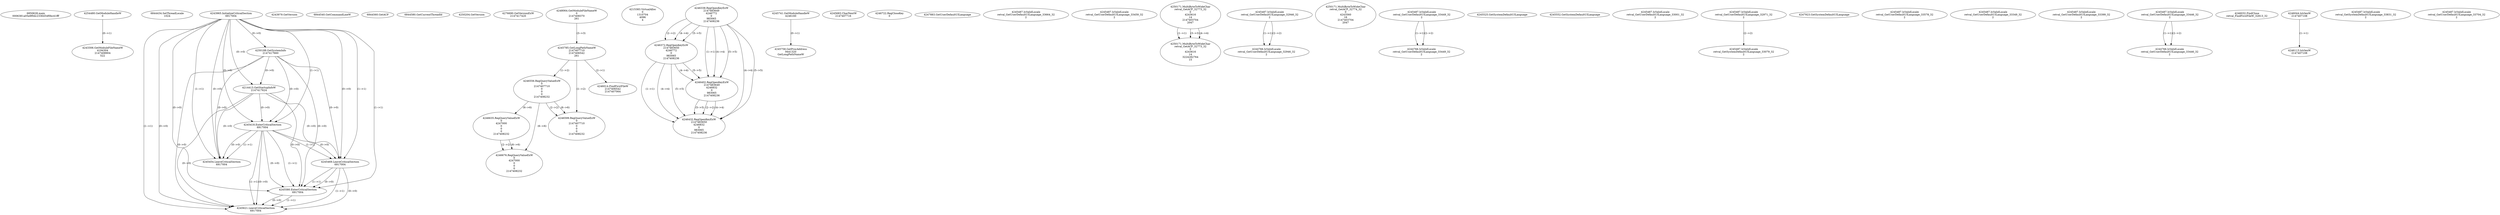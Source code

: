 // Global SCDG with merge call
digraph {
	0 [label="6850628.main
0006381a05e9f0dc2336454f0bc41fff"]
	1 [label="4254480.GetModuleHandleW
0"]
	2 [label="6844434.SetThreadLocale
1024"]
	3 [label="4243965.InitializeCriticalSection
6917004"]
	4 [label="4243979.GetVersion
"]
	5 [label="4250188.GetSystemInfo
2147417660"]
	3 -> 5 [label="(0-->0)"]
	6 [label="6844540.GetCommandLineW
"]
	7 [label="4214413.GetStartupInfoW
2147417624"]
	3 -> 7 [label="(0-->0)"]
	5 -> 7 [label="(0-->0)"]
	8 [label="6844560.GetACP
"]
	9 [label="6844580.GetCurrentThreadId
"]
	10 [label="4250204.GetVersion
"]
	11 [label="4276690.GetVersionExW
2147417420"]
	12 [label="4243306.GetModuleFileNameW
4194304
2147408904
522"]
	1 -> 12 [label="(0-->1)"]
	13 [label="4248064.GetModuleFileNameW
0
2147408370
261"]
	14 [label="4215383.VirtualAlloc
0
1310704
4096
4"]
	15 [label="4246338.RegOpenKeyExW
2147483649
4246772
0
983065
2147408236"]
	16 [label="4246372.RegOpenKeyExW
2147483650
4246772
0
983065
2147408236"]
	15 -> 16 [label="(2-->2)"]
	15 -> 16 [label="(4-->4)"]
	15 -> 16 [label="(5-->5)"]
	17 [label="4246402.RegOpenKeyExW
2147483649
4246832
0
983065
2147408236"]
	15 -> 17 [label="(1-->1)"]
	15 -> 17 [label="(4-->4)"]
	16 -> 17 [label="(4-->4)"]
	15 -> 17 [label="(5-->5)"]
	16 -> 17 [label="(5-->5)"]
	18 [label="4245741.GetModuleHandleW
4246160"]
	19 [label="4245758.GetProcAddress
9441320
GetLongPathNameW"]
	18 -> 19 [label="(0-->1)"]
	20 [label="4245785.GetLongPathNameW
2147407710
2147406542
261"]
	13 -> 20 [label="(3-->3)"]
	21 [label="4245683.CharNextW
2147407716"]
	22 [label="4246556.RegQueryValueExW
0
2147407710
0
0
0
2147408232"]
	20 -> 22 [label="(1-->2)"]
	23 [label="4246635.RegQueryValueExW
0
4247000
0
0
0
2147408232"]
	22 -> 23 [label="(6-->6)"]
	24 [label="4246722.RegCloseKey
0"]
	25 [label="4247883.GetUserDefaultUILanguage
"]
	26 [label="4245418.EnterCriticalSection
6917004"]
	3 -> 26 [label="(1-->1)"]
	3 -> 26 [label="(0-->0)"]
	5 -> 26 [label="(0-->0)"]
	7 -> 26 [label="(0-->0)"]
	27 [label="4245469.LeaveCriticalSection
6917004"]
	3 -> 27 [label="(1-->1)"]
	26 -> 27 [label="(1-->1)"]
	3 -> 27 [label="(0-->0)"]
	5 -> 27 [label="(0-->0)"]
	7 -> 27 [label="(0-->0)"]
	26 -> 27 [label="(0-->0)"]
	28 [label="4245487.IsValidLocale
retval_GetUserDefaultUILanguage_33664_32
2"]
	29 [label="4246676.RegQueryValueExW
0
4247000
0
0
0
2147408232"]
	23 -> 29 [label="(2-->2)"]
	22 -> 29 [label="(6-->6)"]
	23 -> 29 [label="(6-->6)"]
	30 [label="4245487.IsValidLocale
retval_GetUserDefaultUILanguage_33459_32
2"]
	31 [label="4250171.MultiByteToWideChar
retval_GetACP_32773_32
0
4243616
14
2147403704
2047"]
	32 [label="4250171.MultiByteToWideChar
retval_GetACP_32773_32
0
4243616
14
3224282764
15"]
	31 -> 32 [label="(1-->1)"]
	31 -> 32 [label="(3-->3)"]
	31 -> 32 [label="(4-->4)"]
	33 [label="4246599.RegQueryValueExW
0
2147407710
0
0
0
2147408232"]
	20 -> 33 [label="(1-->2)"]
	22 -> 33 [label="(2-->2)"]
	22 -> 33 [label="(6-->6)"]
	34 [label="4245487.IsValidLocale
retval_GetUserDefaultUILanguage_32946_32
2"]
	35 [label="4250171.MultiByteToWideChar
retval_GetACP_32774_32
0
4243560
16
2147403704
2047"]
	36 [label="4245487.IsValidLocale
retval_GetUserDefaultUILanguage_33449_32
2"]
	37 [label="4244766.IsValidLocale
retval_GetUserDefaultUILanguage_33449_32
2"]
	36 -> 37 [label="(1-->1)"]
	36 -> 37 [label="(2-->2)"]
	38 [label="4245525.GetSystemDefaultUILanguage
"]
	39 [label="4245552.GetSystemDefaultUILanguage
"]
	40 [label="4245487.IsValidLocale
retval_GetUserDefaultUILanguage_33001_32
2"]
	41 [label="4245487.IsValidLocale
retval_GetUserDefaultUILanguage_32971_32
2"]
	42 [label="4245580.EnterCriticalSection
6917004"]
	3 -> 42 [label="(1-->1)"]
	26 -> 42 [label="(1-->1)"]
	27 -> 42 [label="(1-->1)"]
	3 -> 42 [label="(0-->0)"]
	5 -> 42 [label="(0-->0)"]
	7 -> 42 [label="(0-->0)"]
	26 -> 42 [label="(0-->0)"]
	27 -> 42 [label="(0-->0)"]
	43 [label="4245621.LeaveCriticalSection
6917004"]
	3 -> 43 [label="(1-->1)"]
	26 -> 43 [label="(1-->1)"]
	27 -> 43 [label="(1-->1)"]
	42 -> 43 [label="(1-->1)"]
	3 -> 43 [label="(0-->0)"]
	5 -> 43 [label="(0-->0)"]
	7 -> 43 [label="(0-->0)"]
	26 -> 43 [label="(0-->0)"]
	27 -> 43 [label="(0-->0)"]
	42 -> 43 [label="(0-->0)"]
	44 [label="4247923.GetSystemDefaultUILanguage
"]
	45 [label="4245487.IsValidLocale
retval_GetSystemDefaultUILanguage_33079_32
2"]
	41 -> 45 [label="(2-->2)"]
	46 [label="4246014.FindFirstFileW
2147406542
2147407064"]
	20 -> 46 [label="(2-->1)"]
	47 [label="4245487.IsValidLocale
retval_GetUserDefaultUILanguage_33578_32
2"]
	48 [label="4244766.IsValidLocale
retval_GetUserDefaultUILanguage_32946_32
2"]
	34 -> 48 [label="(1-->1)"]
	34 -> 48 [label="(2-->2)"]
	49 [label="4246432.RegOpenKeyExW
2147483650
4246832
0
983065
2147408236"]
	16 -> 49 [label="(1-->1)"]
	17 -> 49 [label="(2-->2)"]
	15 -> 49 [label="(4-->4)"]
	16 -> 49 [label="(4-->4)"]
	17 -> 49 [label="(4-->4)"]
	15 -> 49 [label="(5-->5)"]
	16 -> 49 [label="(5-->5)"]
	17 -> 49 [label="(5-->5)"]
	50 [label="4245487.IsValidLocale
retval_GetUserDefaultUILanguage_33349_32
2"]
	51 [label="4245487.IsValidLocale
retval_GetUserDefaultUILanguage_33399_32
2"]
	52 [label="4245487.IsValidLocale
retval_GetUserDefaultUILanguage_33446_32
2"]
	53 [label="4244766.IsValidLocale
retval_GetUserDefaultUILanguage_33446_32
2"]
	52 -> 53 [label="(1-->1)"]
	52 -> 53 [label="(2-->2)"]
	54 [label="4246032.FindClose
retval_FindFirstFileW_32813_32"]
	55 [label="4246044.lstrlenW
2147407108"]
	56 [label="4246113.lstrlenW
2147407108"]
	55 -> 56 [label="(1-->1)"]
	57 [label="4245454.LeaveCriticalSection
6917004"]
	3 -> 57 [label="(1-->1)"]
	26 -> 57 [label="(1-->1)"]
	3 -> 57 [label="(0-->0)"]
	5 -> 57 [label="(0-->0)"]
	7 -> 57 [label="(0-->0)"]
	26 -> 57 [label="(0-->0)"]
	58 [label="4245487.IsValidLocale
retval_GetSystemDefaultUILanguage_33831_32
2"]
	59 [label="4245487.IsValidLocale
retval_GetUserDefaultUILanguage_33704_32
2"]
}
